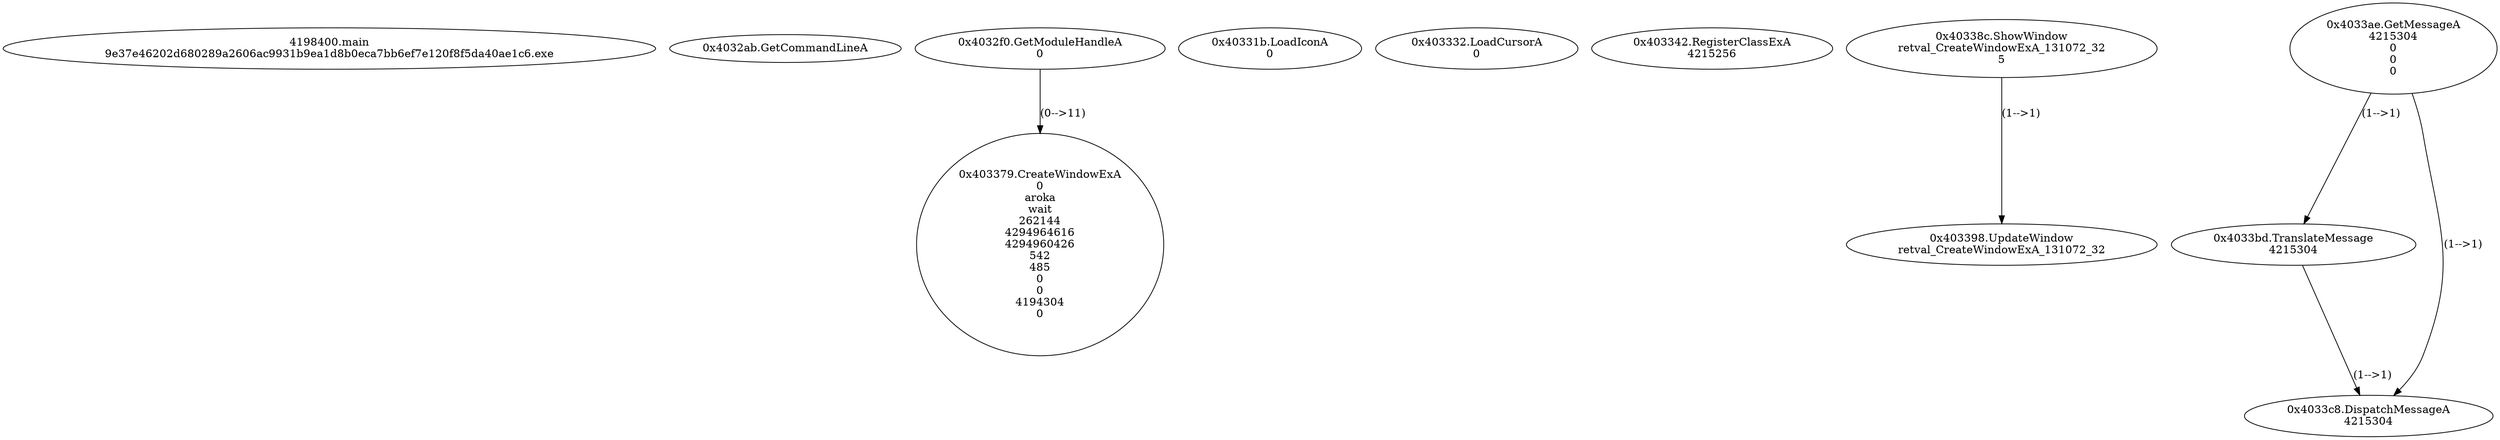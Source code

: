 // Global SCDG with merge call
digraph {
	0 [label="4198400.main
9e37e46202d680289a2606ac9931b9ea1d8b0eca7bb6ef7e120f8f5da40ae1c6.exe"]
	1 [label="0x4032ab.GetCommandLineA
"]
	2 [label="0x4032f0.GetModuleHandleA
0"]
	3 [label="0x40331b.LoadIconA
0
"]
	4 [label="0x403332.LoadCursorA
0
"]
	5 [label="0x403342.RegisterClassExA
4215256"]
	6 [label="0x403379.CreateWindowExA
0
aroka
wait
262144
4294964616
4294960426
542
485
0
0
4194304
0"]
	2 -> 6 [label="(0-->11)"]
	7 [label="0x40338c.ShowWindow
retval_CreateWindowExA_131072_32
5"]
	8 [label="0x403398.UpdateWindow
retval_CreateWindowExA_131072_32"]
	7 -> 8 [label="(1-->1)"]
	9 [label="0x4033ae.GetMessageA
4215304
0
0
0"]
	10 [label="0x4033bd.TranslateMessage
4215304"]
	9 -> 10 [label="(1-->1)"]
	11 [label="0x4033c8.DispatchMessageA
4215304"]
	9 -> 11 [label="(1-->1)"]
	10 -> 11 [label="(1-->1)"]
}
